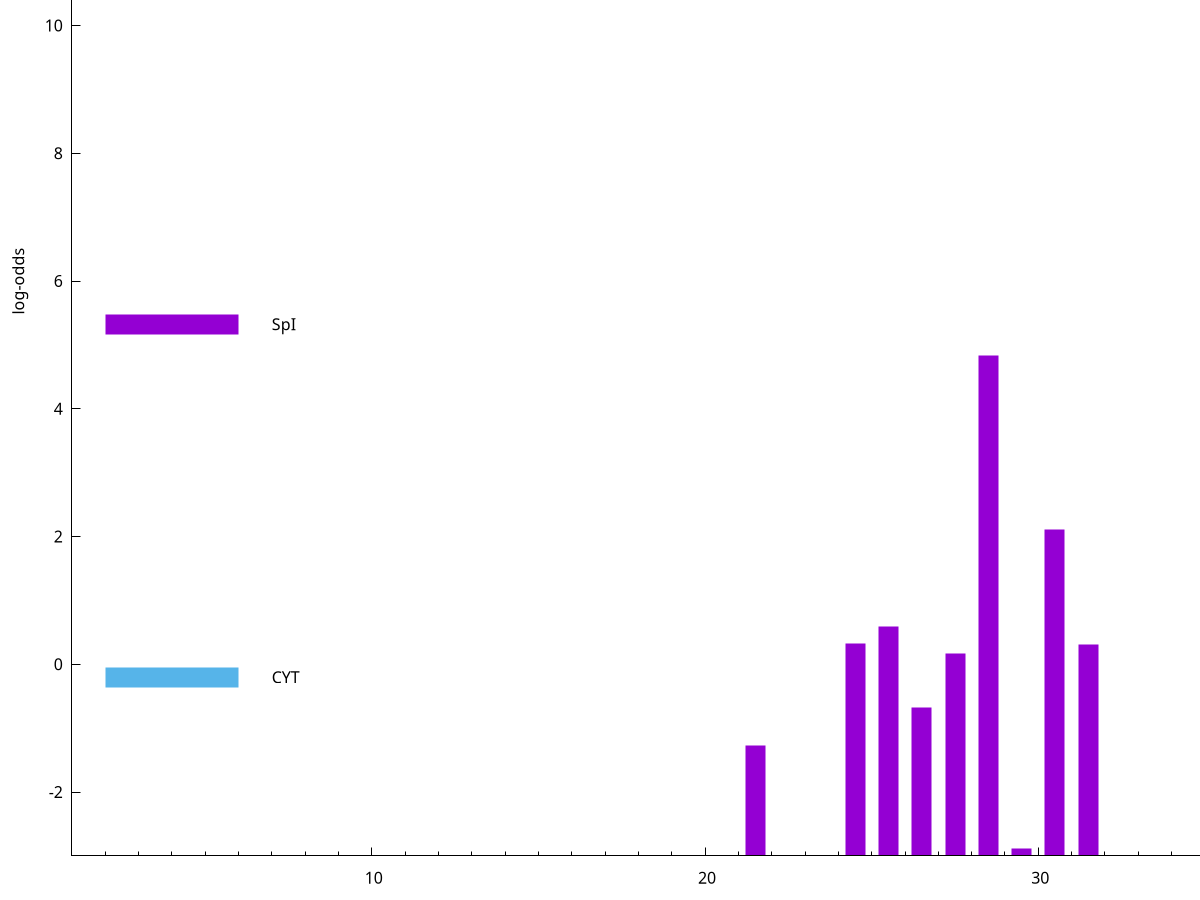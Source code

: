 set title "LipoP predictions for SRR4017826.gff"
set size 2., 1.4
set xrange [1:70] 
set mxtics 10
set yrange [-3:15]
set y2range [0:18]
set ylabel "log-odds"
set term postscript eps color solid "Helvetica" 30
set output "SRR4017826.gff4.eps"
set arrow from 2,13.8475 to 6,13.8475 nohead lt 4 lw 20
set label "TMH" at 7,13.8475
set arrow from 2,5.3251 to 6,5.3251 nohead lt 1 lw 20
set label "SpI" at 7,5.3251
set arrow from 2,-0.200913 to 6,-0.200913 nohead lt 3 lw 20
set label "CYT" at 7,-0.200913
set arrow from 2,13.8475 to 6,13.8475 nohead lt 4 lw 20
set label "TMH" at 7,13.8475
# NOTE: The scores below are the log-odds scores with the threshold
# NOTE: subtracted (a hack to make gnuplot make the histogram all
# NOTE: look nice).
plot "-" axes x1y2 title "" with impulses lt 1 lw 20
28.500000 7.842820
30.500000 5.103780
25.500000 3.590060
24.500000 3.329242
31.500000 3.308696
27.500000 3.173869
26.500000 2.325046
35.500000 1.879150
21.500000 1.735720
29.500000 0.112270
e
exit
